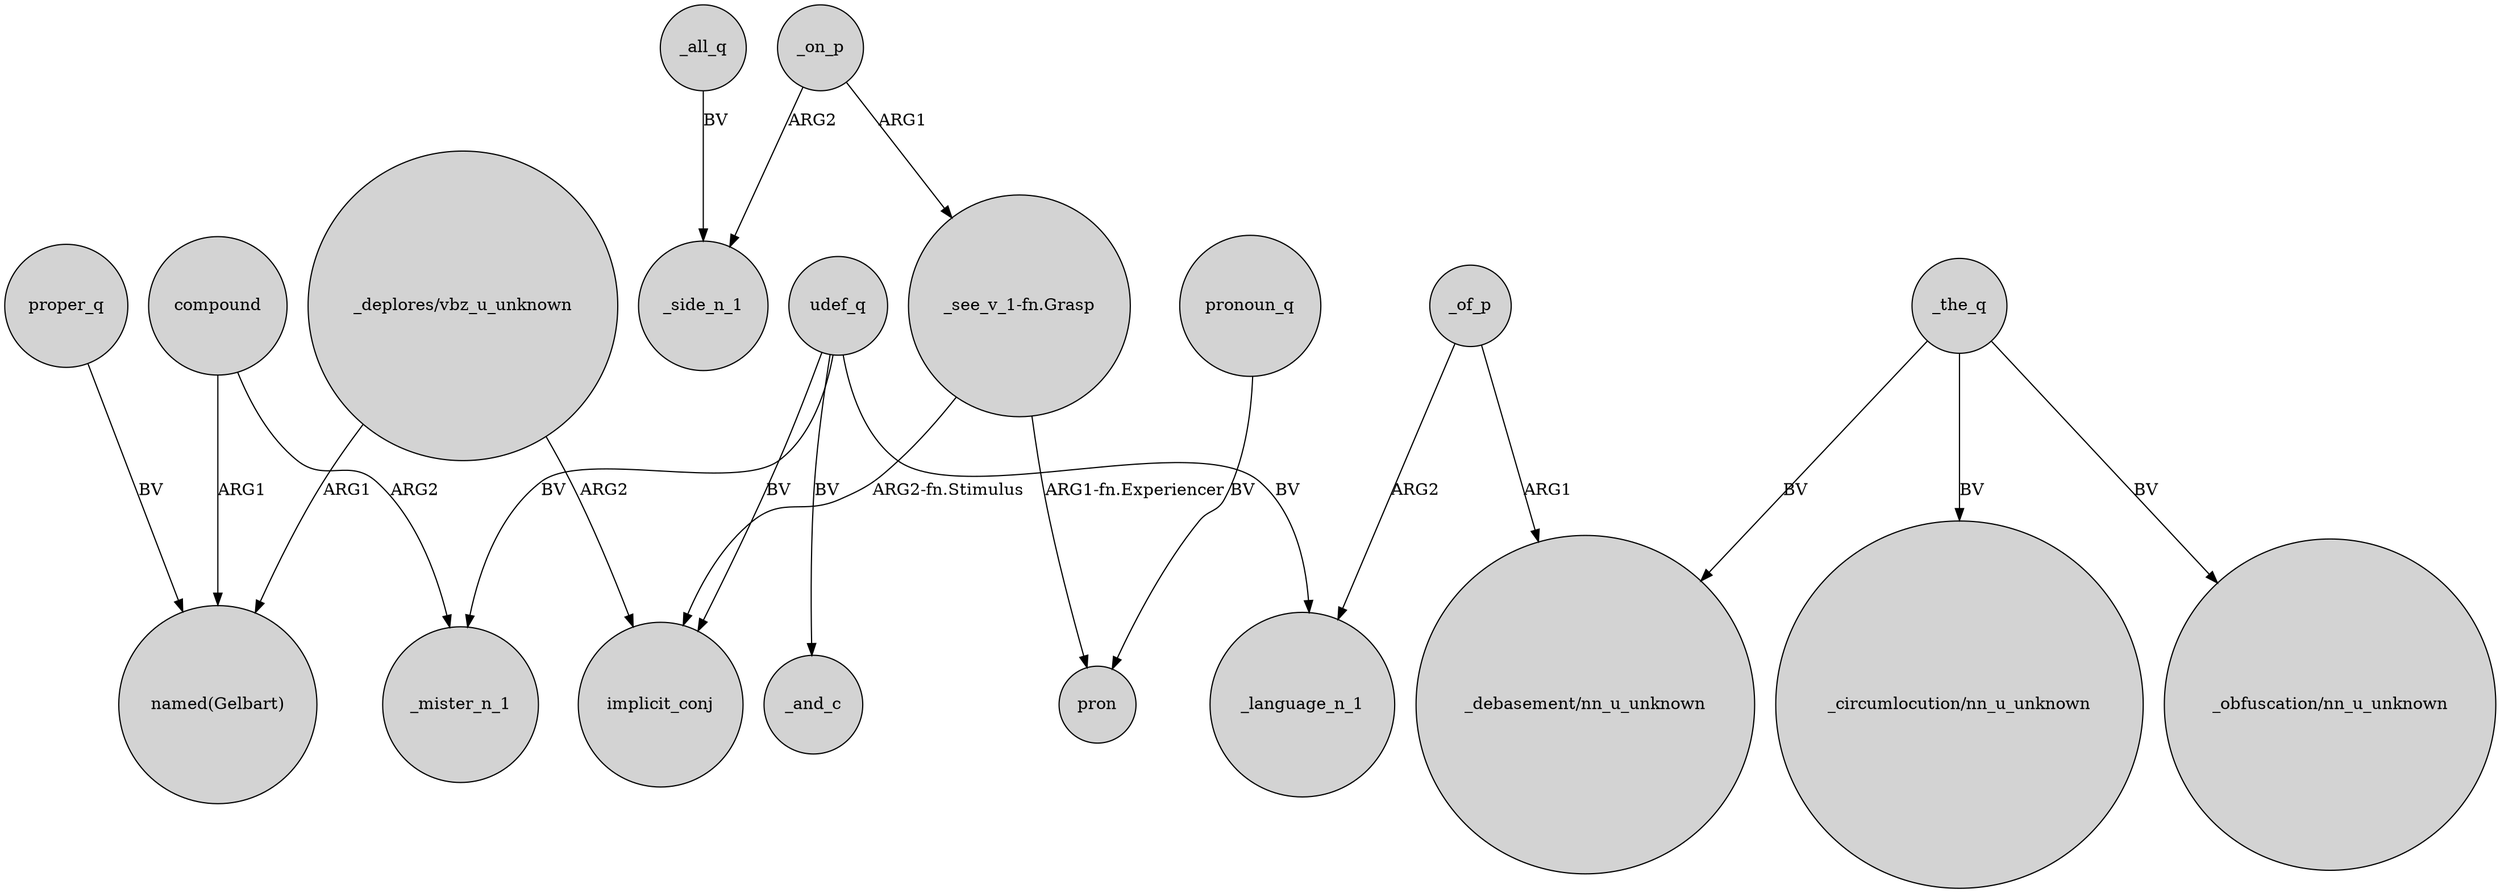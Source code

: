 digraph {
	node [shape=circle style=filled]
	"_see_v_1-fn.Grasp" -> implicit_conj [label="ARG2-fn.Stimulus"]
	compound -> _mister_n_1 [label=ARG2]
	udef_q -> _mister_n_1 [label=BV]
	_the_q -> "_circumlocution/nn_u_unknown" [label=BV]
	_the_q -> "_debasement/nn_u_unknown" [label=BV]
	compound -> "named(Gelbart)" [label=ARG1]
	udef_q -> implicit_conj [label=BV]
	"_deplores/vbz_u_unknown" -> "named(Gelbart)" [label=ARG1]
	udef_q -> _language_n_1 [label=BV]
	_of_p -> "_debasement/nn_u_unknown" [label=ARG1]
	pronoun_q -> pron [label=BV]
	proper_q -> "named(Gelbart)" [label=BV]
	_on_p -> _side_n_1 [label=ARG2]
	"_deplores/vbz_u_unknown" -> implicit_conj [label=ARG2]
	_all_q -> _side_n_1 [label=BV]
	"_see_v_1-fn.Grasp" -> pron [label="ARG1-fn.Experiencer"]
	_on_p -> "_see_v_1-fn.Grasp" [label=ARG1]
	udef_q -> _and_c [label=BV]
	_the_q -> "_obfuscation/nn_u_unknown" [label=BV]
	_of_p -> _language_n_1 [label=ARG2]
}
